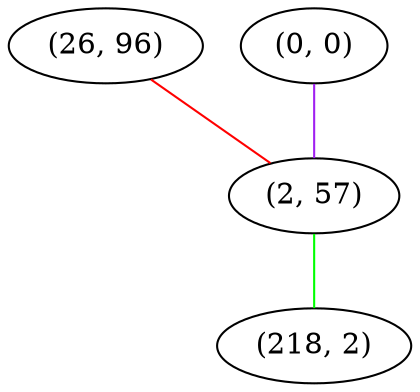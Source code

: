 graph "" {
"(26, 96)";
"(0, 0)";
"(2, 57)";
"(218, 2)";
"(26, 96)" -- "(2, 57)"  [color=red, key=0, weight=1];
"(0, 0)" -- "(2, 57)"  [color=purple, key=0, weight=4];
"(2, 57)" -- "(218, 2)"  [color=green, key=0, weight=2];
}
